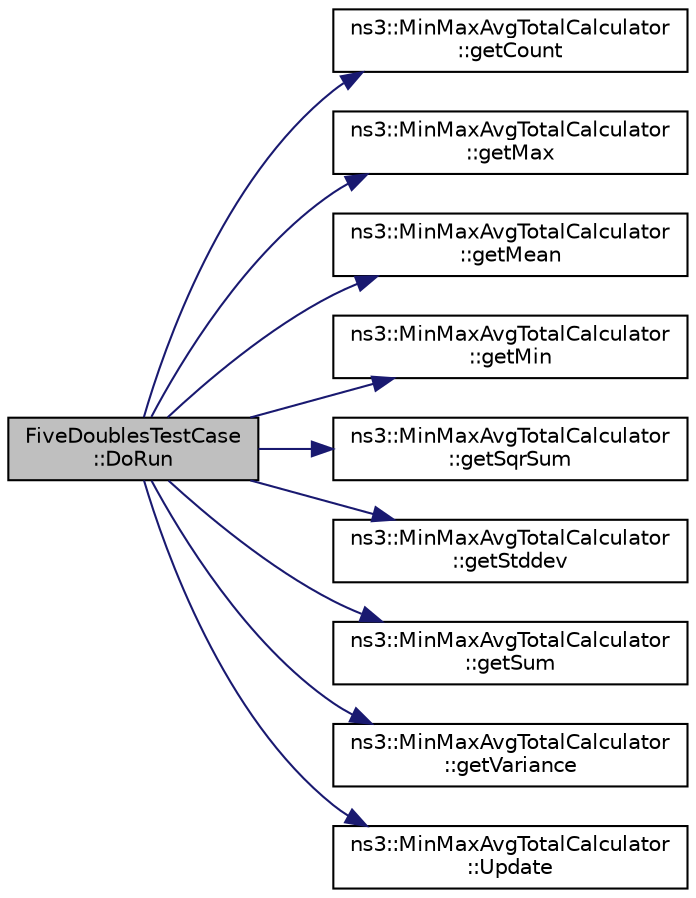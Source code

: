 digraph "FiveDoublesTestCase::DoRun"
{
 // LATEX_PDF_SIZE
  edge [fontname="Helvetica",fontsize="10",labelfontname="Helvetica",labelfontsize="10"];
  node [fontname="Helvetica",fontsize="10",shape=record];
  rankdir="LR";
  Node1 [label="FiveDoublesTestCase\l::DoRun",height=0.2,width=0.4,color="black", fillcolor="grey75", style="filled", fontcolor="black",tooltip="Implementation to actually run this TestCase."];
  Node1 -> Node2 [color="midnightblue",fontsize="10",style="solid",fontname="Helvetica"];
  Node2 [label="ns3::MinMaxAvgTotalCalculator\l::getCount",height=0.2,width=0.4,color="black", fillcolor="white", style="filled",URL="$classns3_1_1_min_max_avg_total_calculator.html#a68e92f0bea0031e8f3266ab08c55fe09",tooltip="Returns the count."];
  Node1 -> Node3 [color="midnightblue",fontsize="10",style="solid",fontname="Helvetica"];
  Node3 [label="ns3::MinMaxAvgTotalCalculator\l::getMax",height=0.2,width=0.4,color="black", fillcolor="white", style="filled",URL="$classns3_1_1_min_max_avg_total_calculator.html#aaa842364bae825759a622237027c2cdc",tooltip="Returns the maximum value."];
  Node1 -> Node4 [color="midnightblue",fontsize="10",style="solid",fontname="Helvetica"];
  Node4 [label="ns3::MinMaxAvgTotalCalculator\l::getMean",height=0.2,width=0.4,color="black", fillcolor="white", style="filled",URL="$classns3_1_1_min_max_avg_total_calculator.html#a8bafc9b67d19e9ed94d5fd68e0772d46",tooltip="Returns the mean value."];
  Node1 -> Node5 [color="midnightblue",fontsize="10",style="solid",fontname="Helvetica"];
  Node5 [label="ns3::MinMaxAvgTotalCalculator\l::getMin",height=0.2,width=0.4,color="black", fillcolor="white", style="filled",URL="$classns3_1_1_min_max_avg_total_calculator.html#ac0e6f7d14862901bc0ff45fe213a72db",tooltip="Returns the minimum value."];
  Node1 -> Node6 [color="midnightblue",fontsize="10",style="solid",fontname="Helvetica"];
  Node6 [label="ns3::MinMaxAvgTotalCalculator\l::getSqrSum",height=0.2,width=0.4,color="black", fillcolor="white", style="filled",URL="$classns3_1_1_min_max_avg_total_calculator.html#a010ce11e76eca08e1dc75cc200ce72f8",tooltip="Returns the sum of squares."];
  Node1 -> Node7 [color="midnightblue",fontsize="10",style="solid",fontname="Helvetica"];
  Node7 [label="ns3::MinMaxAvgTotalCalculator\l::getStddev",height=0.2,width=0.4,color="black", fillcolor="white", style="filled",URL="$classns3_1_1_min_max_avg_total_calculator.html#a7b59847f08f1d74824836c5fb9326b97",tooltip="Returns the standard deviation."];
  Node1 -> Node8 [color="midnightblue",fontsize="10",style="solid",fontname="Helvetica"];
  Node8 [label="ns3::MinMaxAvgTotalCalculator\l::getSum",height=0.2,width=0.4,color="black", fillcolor="white", style="filled",URL="$classns3_1_1_min_max_avg_total_calculator.html#a729f6a00a65a98c05eeb569bed37a9d5",tooltip="Returns the sum."];
  Node1 -> Node9 [color="midnightblue",fontsize="10",style="solid",fontname="Helvetica"];
  Node9 [label="ns3::MinMaxAvgTotalCalculator\l::getVariance",height=0.2,width=0.4,color="black", fillcolor="white", style="filled",URL="$classns3_1_1_min_max_avg_total_calculator.html#aa25ec6231bbf9f144f3a44fd4b260c4e",tooltip="Returns the current variance."];
  Node1 -> Node10 [color="midnightblue",fontsize="10",style="solid",fontname="Helvetica"];
  Node10 [label="ns3::MinMaxAvgTotalCalculator\l::Update",height=0.2,width=0.4,color="black", fillcolor="white", style="filled",URL="$classns3_1_1_min_max_avg_total_calculator.html#acad1745a8441535648ae95c7037a96e1",tooltip="Updates all variables of MinMaxAvgTotalCalculator."];
}
